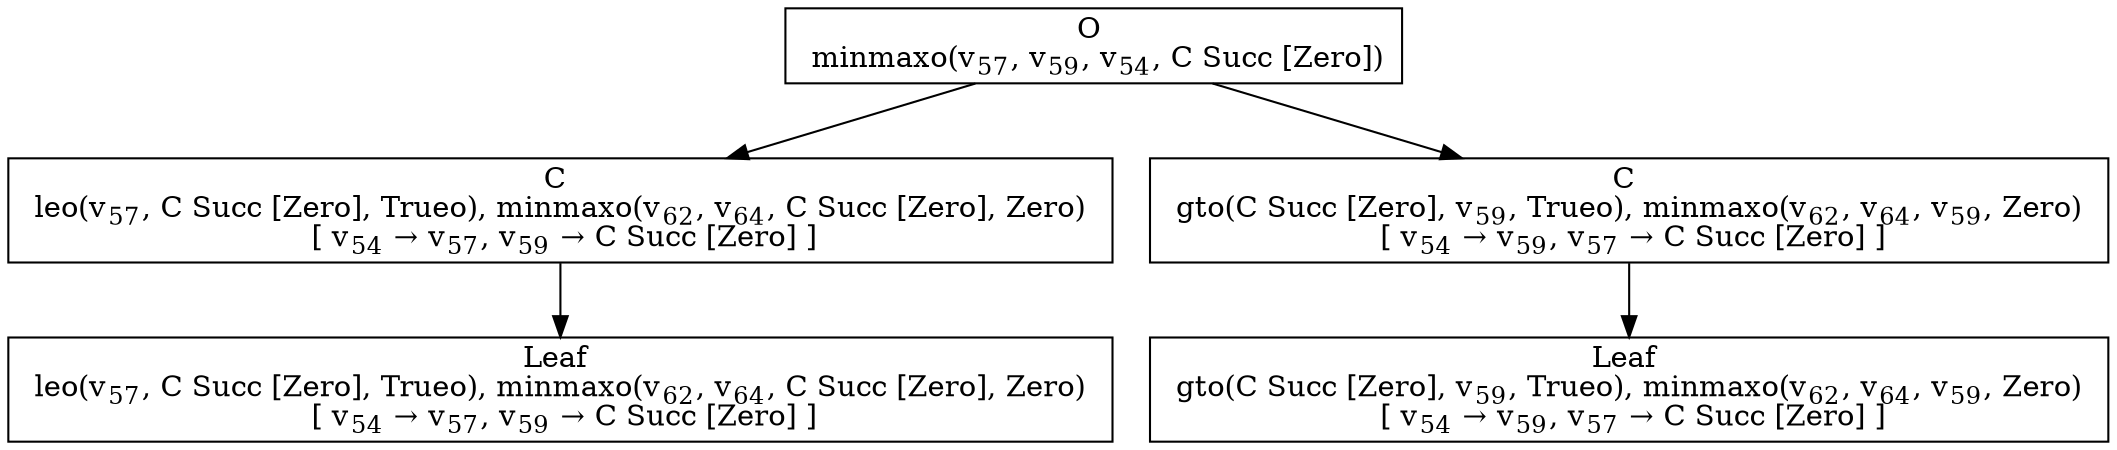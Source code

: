 digraph {
    graph [rankdir=TB
          ,bgcolor=transparent];
    node [shape=box
         ,fillcolor=white
         ,style=filled];
    0 [label=<O <BR/> minmaxo(v<SUB>57</SUB>, v<SUB>59</SUB>, v<SUB>54</SUB>, C Succ [Zero])>];
    1 [label=<C <BR/> leo(v<SUB>57</SUB>, C Succ [Zero], Trueo), minmaxo(v<SUB>62</SUB>, v<SUB>64</SUB>, C Succ [Zero], Zero) <BR/>  [ v<SUB>54</SUB> &rarr; v<SUB>57</SUB>, v<SUB>59</SUB> &rarr; C Succ [Zero] ] >];
    2 [label=<C <BR/> gto(C Succ [Zero], v<SUB>59</SUB>, Trueo), minmaxo(v<SUB>62</SUB>, v<SUB>64</SUB>, v<SUB>59</SUB>, Zero) <BR/>  [ v<SUB>54</SUB> &rarr; v<SUB>59</SUB>, v<SUB>57</SUB> &rarr; C Succ [Zero] ] >];
    3 [label=<Leaf <BR/> leo(v<SUB>57</SUB>, C Succ [Zero], Trueo), minmaxo(v<SUB>62</SUB>, v<SUB>64</SUB>, C Succ [Zero], Zero) <BR/>  [ v<SUB>54</SUB> &rarr; v<SUB>57</SUB>, v<SUB>59</SUB> &rarr; C Succ [Zero] ] >];
    4 [label=<Leaf <BR/> gto(C Succ [Zero], v<SUB>59</SUB>, Trueo), minmaxo(v<SUB>62</SUB>, v<SUB>64</SUB>, v<SUB>59</SUB>, Zero) <BR/>  [ v<SUB>54</SUB> &rarr; v<SUB>59</SUB>, v<SUB>57</SUB> &rarr; C Succ [Zero] ] >];
    0 -> 1 [label=""];
    0 -> 2 [label=""];
    1 -> 3 [label=""];
    2 -> 4 [label=""];
}
